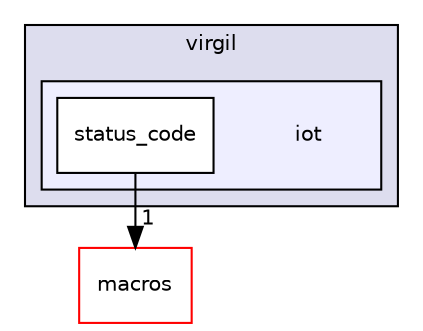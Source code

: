digraph "iot" {
  compound=true
  node [ fontsize="10", fontname="Helvetica"];
  edge [ labelfontsize="10", labelfontname="Helvetica"];
  subgraph clusterdir_9c7cbd56614e60a2f76656a52a4126a6 {
    graph [ bgcolor="#ddddee", pencolor="black", label="virgil" fontname="Helvetica", fontsize="10", URL="dir_9c7cbd56614e60a2f76656a52a4126a6.html"]
  subgraph clusterdir_5978a9223b1c5a4b2a066b16745232fc {
    graph [ bgcolor="#eeeeff", pencolor="black", label="" URL="dir_5978a9223b1c5a4b2a066b16745232fc.html"];
    dir_5978a9223b1c5a4b2a066b16745232fc [shape=plaintext label="iot"];
    dir_8bf96a435894d98760ba9a9315ed022d [shape=box label="status_code" color="black" fillcolor="white" style="filled" URL="dir_8bf96a435894d98760ba9a9315ed022d.html"];
  }
  }
  dir_3d071403e2ee5b5ff92bbab7a6ce2a2e [shape=box label="macros" fillcolor="white" style="filled" color="red" URL="dir_3d071403e2ee5b5ff92bbab7a6ce2a2e.html"];
  dir_8bf96a435894d98760ba9a9315ed022d->dir_3d071403e2ee5b5ff92bbab7a6ce2a2e [headlabel="1", labeldistance=1.5 headhref="dir_000090_000063.html"];
}
